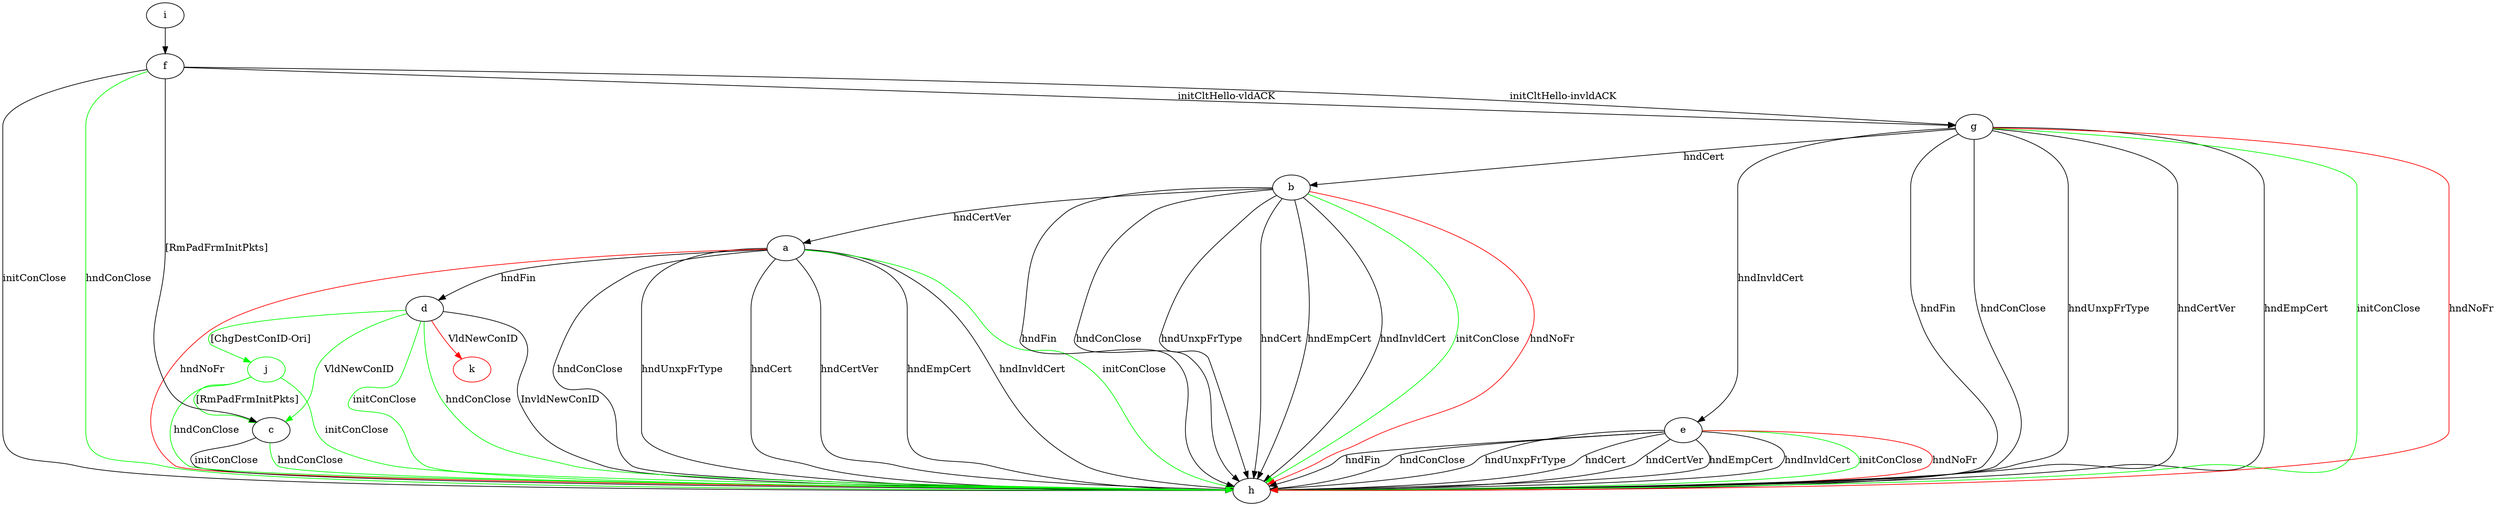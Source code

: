 digraph "" {
	a -> d	[key=0,
		label="hndFin "];
	a -> h	[key=0,
		label="hndConClose "];
	a -> h	[key=1,
		label="hndUnxpFrType "];
	a -> h	[key=2,
		label="hndCert "];
	a -> h	[key=3,
		label="hndCertVer "];
	a -> h	[key=4,
		label="hndEmpCert "];
	a -> h	[key=5,
		label="hndInvldCert "];
	a -> h	[key=6,
		color=green,
		label="initConClose "];
	a -> h	[key=7,
		color=red,
		label="hndNoFr "];
	b -> a	[key=0,
		label="hndCertVer "];
	b -> h	[key=0,
		label="hndFin "];
	b -> h	[key=1,
		label="hndConClose "];
	b -> h	[key=2,
		label="hndUnxpFrType "];
	b -> h	[key=3,
		label="hndCert "];
	b -> h	[key=4,
		label="hndEmpCert "];
	b -> h	[key=5,
		label="hndInvldCert "];
	b -> h	[key=6,
		color=green,
		label="initConClose "];
	b -> h	[key=7,
		color=red,
		label="hndNoFr "];
	c -> h	[key=0,
		label="initConClose "];
	c -> h	[key=1,
		color=green,
		label="hndConClose "];
	d -> c	[key=0,
		color=green,
		label="VldNewConID "];
	d -> h	[key=0,
		label="InvldNewConID "];
	d -> h	[key=1,
		color=green,
		label="initConClose "];
	d -> h	[key=2,
		color=green,
		label="hndConClose "];
	j	[color=green];
	d -> j	[key=0,
		color=green,
		label="[ChgDestConID-Ori] "];
	k	[color=red];
	d -> k	[key=0,
		color=red,
		label="VldNewConID "];
	e -> h	[key=0,
		label="hndFin "];
	e -> h	[key=1,
		label="hndConClose "];
	e -> h	[key=2,
		label="hndUnxpFrType "];
	e -> h	[key=3,
		label="hndCert "];
	e -> h	[key=4,
		label="hndCertVer "];
	e -> h	[key=5,
		label="hndEmpCert "];
	e -> h	[key=6,
		label="hndInvldCert "];
	e -> h	[key=7,
		color=green,
		label="initConClose "];
	e -> h	[key=8,
		color=red,
		label="hndNoFr "];
	f -> c	[key=0,
		label="[RmPadFrmInitPkts] "];
	f -> g	[key=0,
		label="initCltHello-vldACK "];
	f -> g	[key=1,
		label="initCltHello-invldACK "];
	f -> h	[key=0,
		label="initConClose "];
	f -> h	[key=1,
		color=green,
		label="hndConClose "];
	g -> b	[key=0,
		label="hndCert "];
	g -> e	[key=0,
		label="hndInvldCert "];
	g -> h	[key=0,
		label="hndFin "];
	g -> h	[key=1,
		label="hndConClose "];
	g -> h	[key=2,
		label="hndUnxpFrType "];
	g -> h	[key=3,
		label="hndCertVer "];
	g -> h	[key=4,
		label="hndEmpCert "];
	g -> h	[key=5,
		color=green,
		label="initConClose "];
	g -> h	[key=6,
		color=red,
		label="hndNoFr "];
	i -> f	[key=0];
	j -> c	[key=0,
		color=green,
		label="[RmPadFrmInitPkts] "];
	j -> h	[key=0,
		color=green,
		label="initConClose "];
	j -> h	[key=1,
		color=green,
		label="hndConClose "];
}
